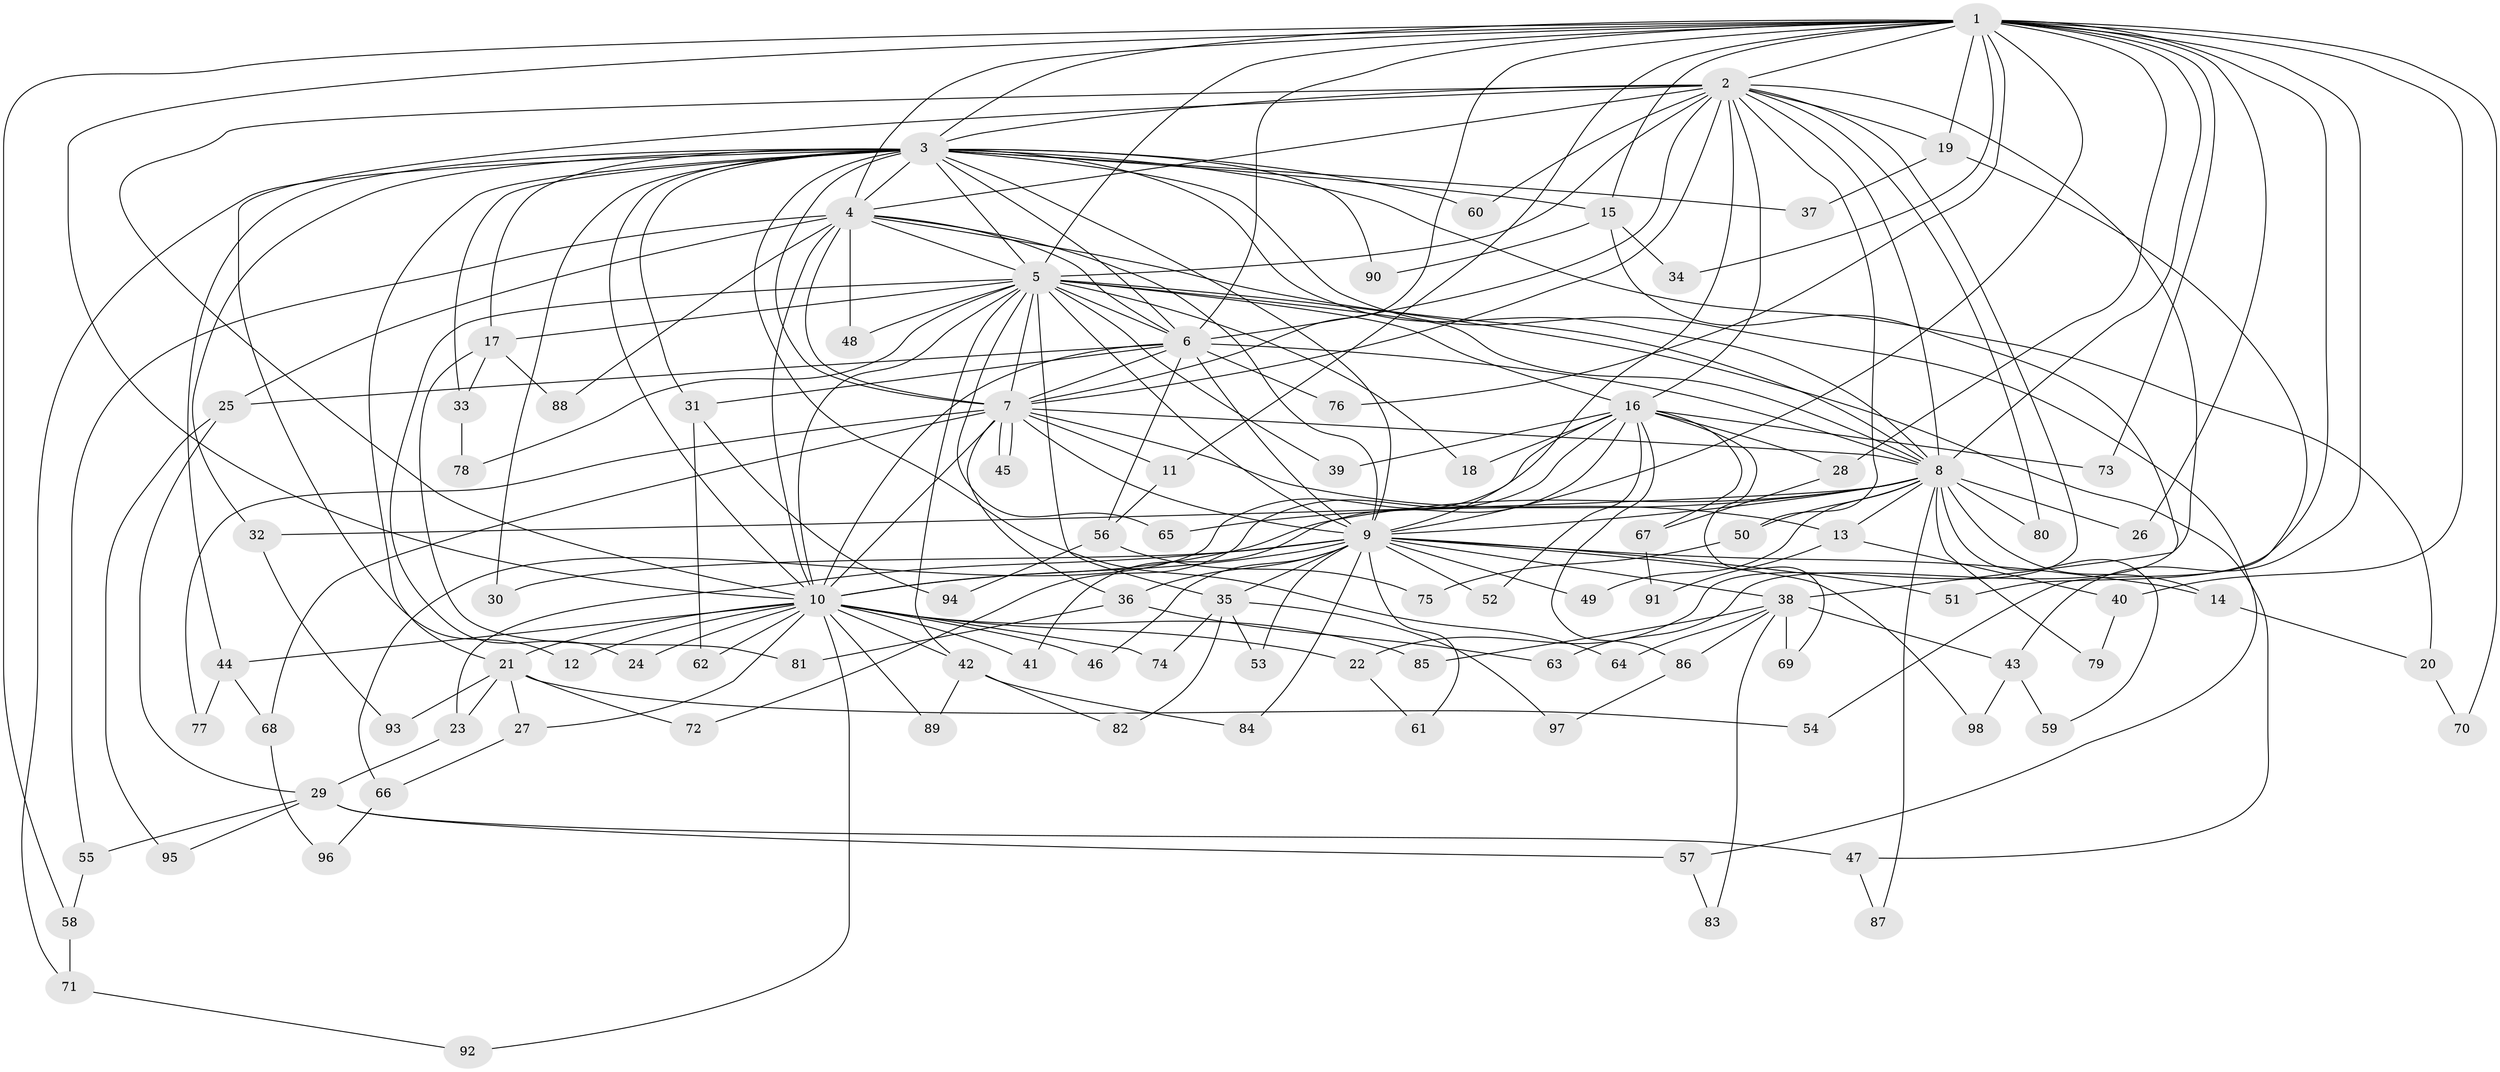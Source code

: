 // Generated by graph-tools (version 1.1) at 2025/14/03/09/25 04:14:04]
// undirected, 98 vertices, 221 edges
graph export_dot {
graph [start="1"]
  node [color=gray90,style=filled];
  1;
  2;
  3;
  4;
  5;
  6;
  7;
  8;
  9;
  10;
  11;
  12;
  13;
  14;
  15;
  16;
  17;
  18;
  19;
  20;
  21;
  22;
  23;
  24;
  25;
  26;
  27;
  28;
  29;
  30;
  31;
  32;
  33;
  34;
  35;
  36;
  37;
  38;
  39;
  40;
  41;
  42;
  43;
  44;
  45;
  46;
  47;
  48;
  49;
  50;
  51;
  52;
  53;
  54;
  55;
  56;
  57;
  58;
  59;
  60;
  61;
  62;
  63;
  64;
  65;
  66;
  67;
  68;
  69;
  70;
  71;
  72;
  73;
  74;
  75;
  76;
  77;
  78;
  79;
  80;
  81;
  82;
  83;
  84;
  85;
  86;
  87;
  88;
  89;
  90;
  91;
  92;
  93;
  94;
  95;
  96;
  97;
  98;
  1 -- 2;
  1 -- 3;
  1 -- 4;
  1 -- 5;
  1 -- 6;
  1 -- 7;
  1 -- 8;
  1 -- 9;
  1 -- 10;
  1 -- 11;
  1 -- 15;
  1 -- 19;
  1 -- 26;
  1 -- 28;
  1 -- 34;
  1 -- 40;
  1 -- 43;
  1 -- 51;
  1 -- 58;
  1 -- 70;
  1 -- 73;
  1 -- 76;
  2 -- 3;
  2 -- 4;
  2 -- 5;
  2 -- 6;
  2 -- 7;
  2 -- 8;
  2 -- 9;
  2 -- 10;
  2 -- 12;
  2 -- 16;
  2 -- 19;
  2 -- 22;
  2 -- 50;
  2 -- 60;
  2 -- 63;
  2 -- 80;
  3 -- 4;
  3 -- 5;
  3 -- 6;
  3 -- 7;
  3 -- 8;
  3 -- 9;
  3 -- 10;
  3 -- 15;
  3 -- 17;
  3 -- 20;
  3 -- 21;
  3 -- 30;
  3 -- 31;
  3 -- 32;
  3 -- 33;
  3 -- 37;
  3 -- 44;
  3 -- 57;
  3 -- 60;
  3 -- 64;
  3 -- 71;
  3 -- 90;
  4 -- 5;
  4 -- 6;
  4 -- 7;
  4 -- 8;
  4 -- 9;
  4 -- 10;
  4 -- 25;
  4 -- 48;
  4 -- 55;
  4 -- 88;
  5 -- 6;
  5 -- 7;
  5 -- 8;
  5 -- 9;
  5 -- 10;
  5 -- 16;
  5 -- 17;
  5 -- 18;
  5 -- 24;
  5 -- 35;
  5 -- 39;
  5 -- 42;
  5 -- 47;
  5 -- 48;
  5 -- 65;
  5 -- 78;
  6 -- 7;
  6 -- 8;
  6 -- 9;
  6 -- 10;
  6 -- 25;
  6 -- 31;
  6 -- 56;
  6 -- 76;
  7 -- 8;
  7 -- 9;
  7 -- 10;
  7 -- 11;
  7 -- 13;
  7 -- 36;
  7 -- 45;
  7 -- 45;
  7 -- 68;
  7 -- 77;
  8 -- 9;
  8 -- 10;
  8 -- 13;
  8 -- 14;
  8 -- 26;
  8 -- 32;
  8 -- 49;
  8 -- 50;
  8 -- 59;
  8 -- 65;
  8 -- 79;
  8 -- 80;
  8 -- 87;
  9 -- 10;
  9 -- 14;
  9 -- 23;
  9 -- 30;
  9 -- 35;
  9 -- 36;
  9 -- 38;
  9 -- 46;
  9 -- 49;
  9 -- 51;
  9 -- 52;
  9 -- 53;
  9 -- 61;
  9 -- 84;
  9 -- 98;
  10 -- 12;
  10 -- 21;
  10 -- 22;
  10 -- 24;
  10 -- 27;
  10 -- 41;
  10 -- 42;
  10 -- 44;
  10 -- 46;
  10 -- 62;
  10 -- 74;
  10 -- 85;
  10 -- 89;
  10 -- 92;
  11 -- 56;
  13 -- 40;
  13 -- 91;
  14 -- 20;
  15 -- 34;
  15 -- 38;
  15 -- 90;
  16 -- 18;
  16 -- 28;
  16 -- 39;
  16 -- 41;
  16 -- 52;
  16 -- 66;
  16 -- 67;
  16 -- 69;
  16 -- 72;
  16 -- 73;
  16 -- 86;
  17 -- 33;
  17 -- 81;
  17 -- 88;
  19 -- 37;
  19 -- 54;
  20 -- 70;
  21 -- 23;
  21 -- 27;
  21 -- 54;
  21 -- 72;
  21 -- 93;
  22 -- 61;
  23 -- 29;
  25 -- 29;
  25 -- 95;
  27 -- 66;
  28 -- 67;
  29 -- 47;
  29 -- 55;
  29 -- 57;
  29 -- 95;
  31 -- 62;
  31 -- 94;
  32 -- 93;
  33 -- 78;
  35 -- 53;
  35 -- 74;
  35 -- 82;
  35 -- 97;
  36 -- 63;
  36 -- 81;
  38 -- 43;
  38 -- 64;
  38 -- 69;
  38 -- 83;
  38 -- 85;
  38 -- 86;
  40 -- 79;
  42 -- 82;
  42 -- 84;
  42 -- 89;
  43 -- 59;
  43 -- 98;
  44 -- 68;
  44 -- 77;
  47 -- 87;
  50 -- 75;
  55 -- 58;
  56 -- 75;
  56 -- 94;
  57 -- 83;
  58 -- 71;
  66 -- 96;
  67 -- 91;
  68 -- 96;
  71 -- 92;
  86 -- 97;
}
